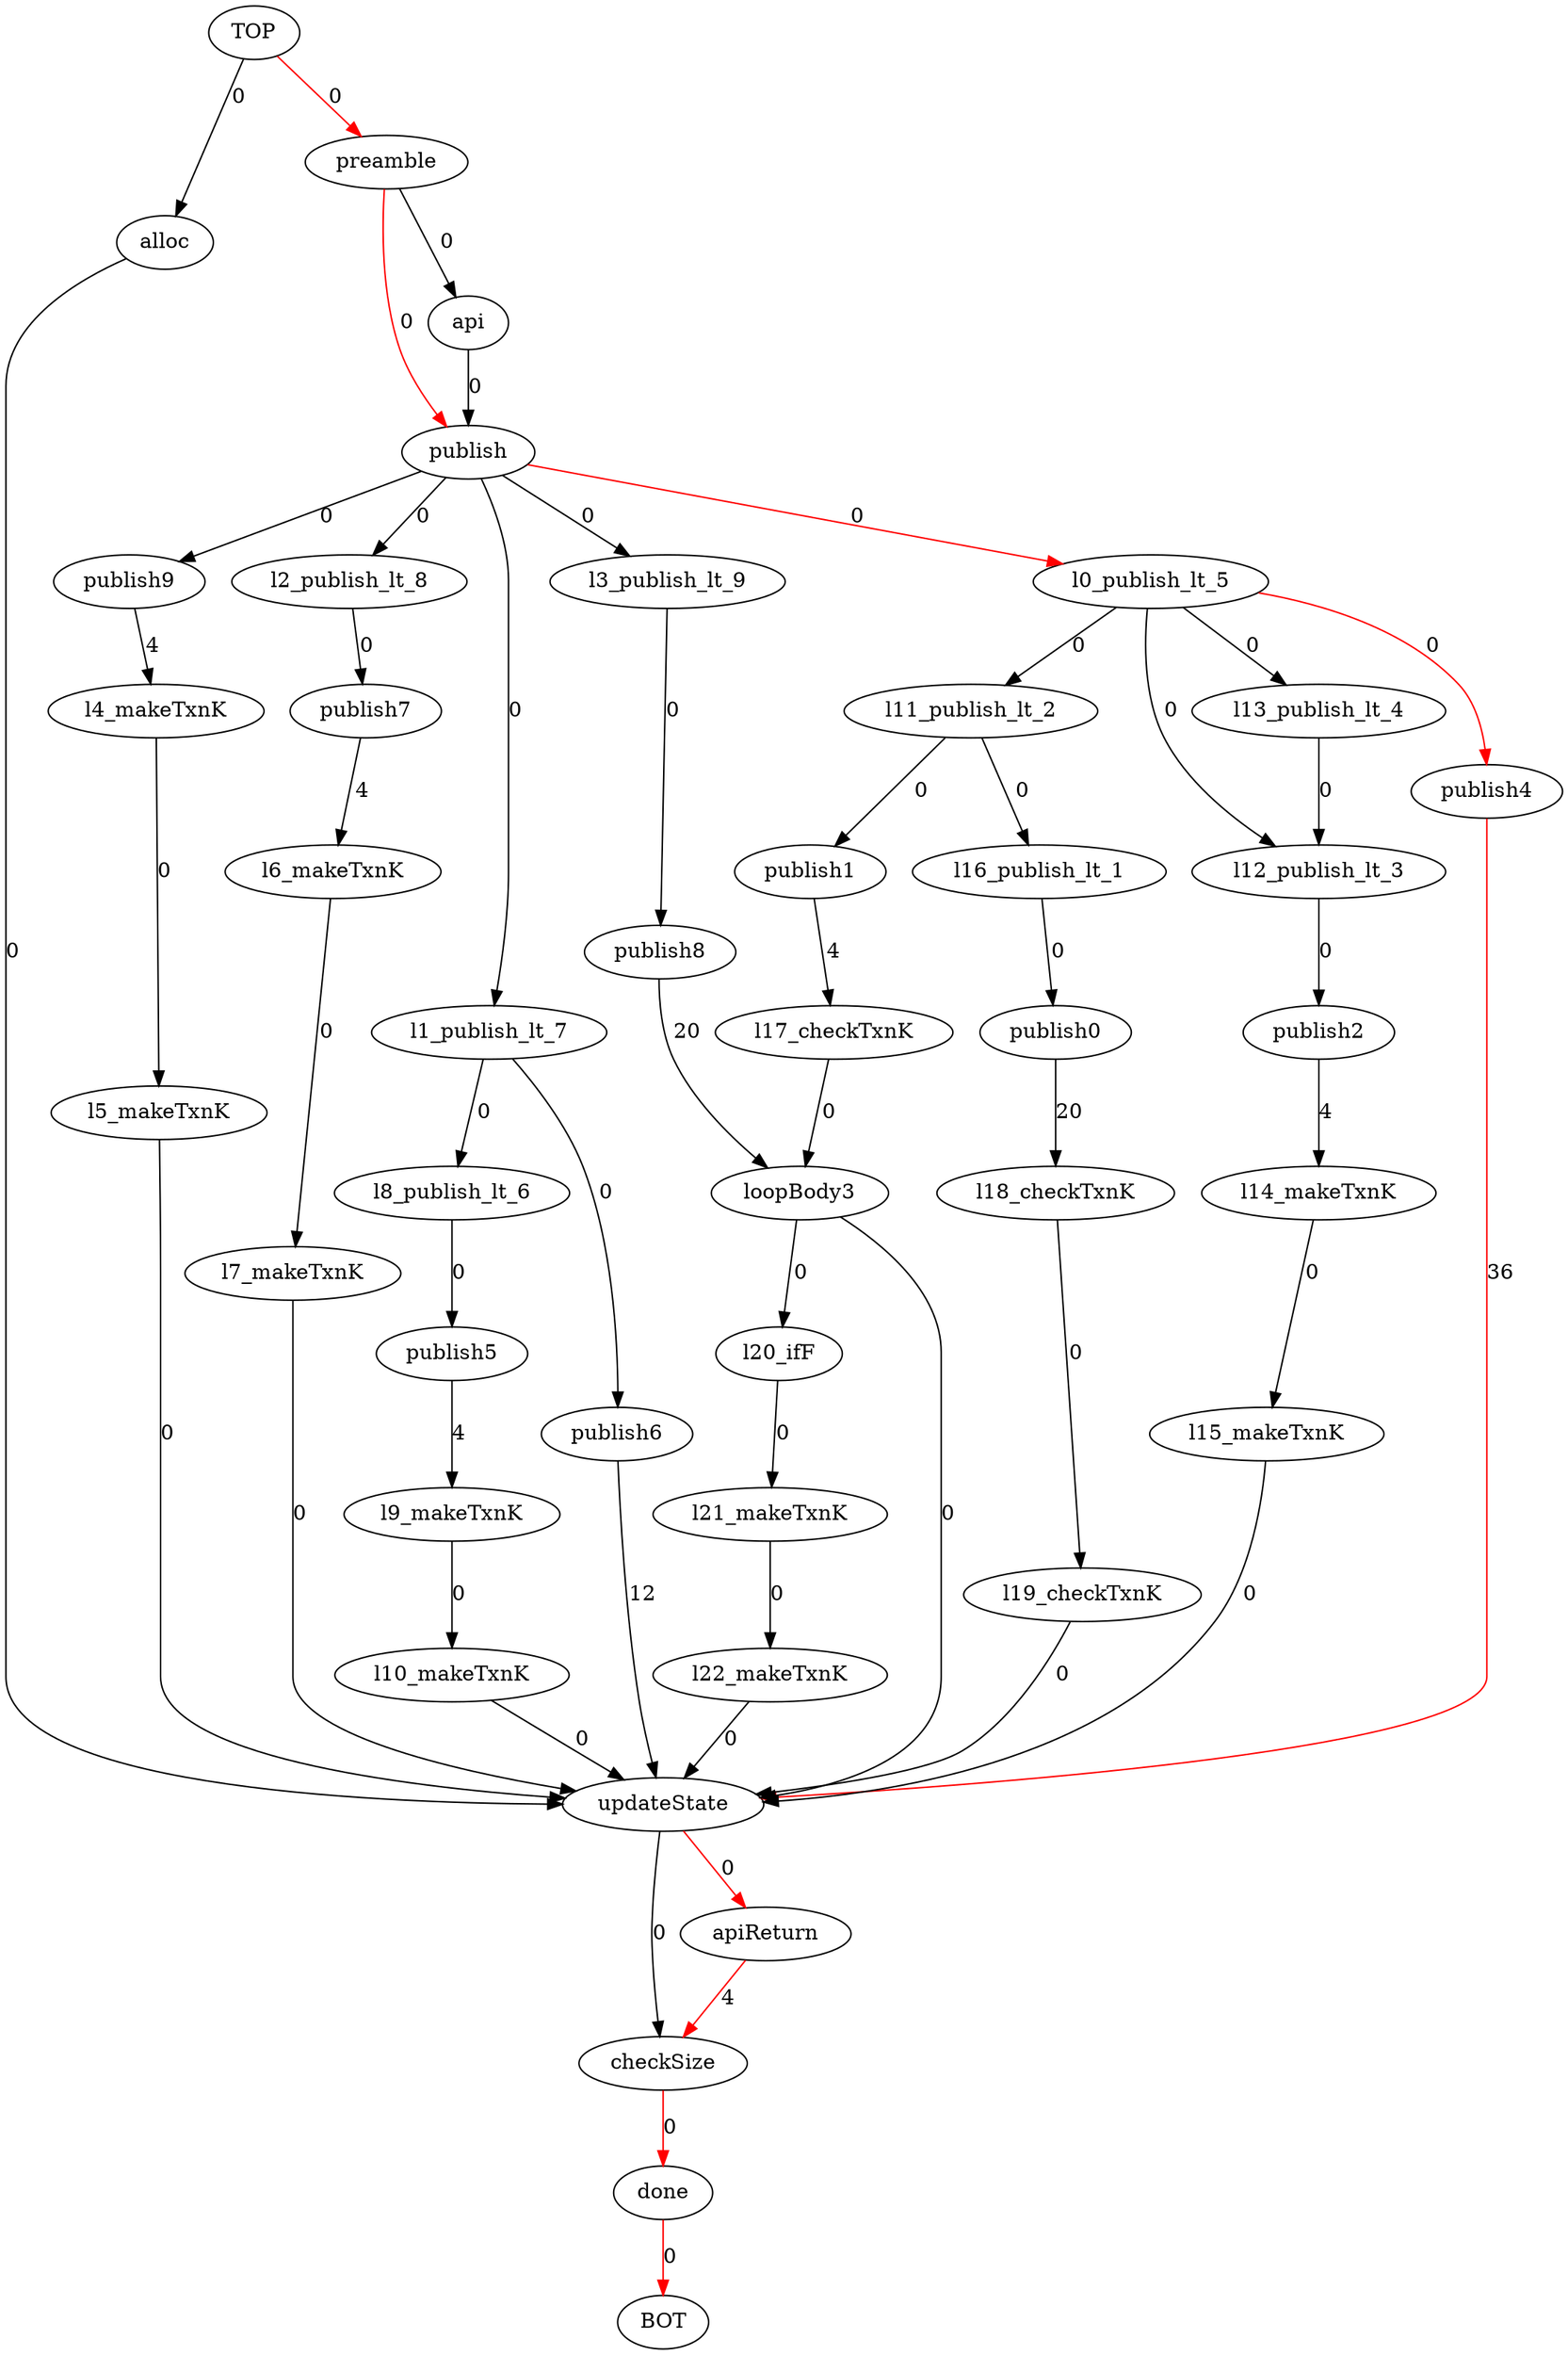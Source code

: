 // This file is in the DOT file format. Upload or copy it into a Graphviz engine, such as https://dreampuf.github.io/GraphvizOnline
digraph {
"TOP" -> "alloc" [label="0"];
"TOP" -> "preamble" [label="0",color=red];
"alloc" -> "updateState" [label="0"];
"api" -> "publish" [label="0"];
"apiReturn" -> "checkSize" [label="4",color=red];
"checkSize" -> "done" [label="0",color=red];
"done" -> "BOT" [label="0",color=red];
"l0_publish_lt_5" -> "l11_publish_lt_2" [label="0"];
"l0_publish_lt_5" -> "l12_publish_lt_3" [label="0"];
"l0_publish_lt_5" -> "l13_publish_lt_4" [label="0"];
"l0_publish_lt_5" -> "publish4" [label="0",color=red];
"l10_makeTxnK" -> "updateState" [label="0"];
"l11_publish_lt_2" -> "l16_publish_lt_1" [label="0"];
"l11_publish_lt_2" -> "publish1" [label="0"];
"l12_publish_lt_3" -> "publish2" [label="0"];
"l13_publish_lt_4" -> "l12_publish_lt_3" [label="0"];
"l14_makeTxnK" -> "l15_makeTxnK" [label="0"];
"l15_makeTxnK" -> "updateState" [label="0"];
"l16_publish_lt_1" -> "publish0" [label="0"];
"l17_checkTxnK" -> "loopBody3" [label="0"];
"l18_checkTxnK" -> "l19_checkTxnK" [label="0"];
"l19_checkTxnK" -> "updateState" [label="0"];
"l1_publish_lt_7" -> "l8_publish_lt_6" [label="0"];
"l1_publish_lt_7" -> "publish6" [label="0"];
"l20_ifF" -> "l21_makeTxnK" [label="0"];
"l21_makeTxnK" -> "l22_makeTxnK" [label="0"];
"l22_makeTxnK" -> "updateState" [label="0"];
"l2_publish_lt_8" -> "publish7" [label="0"];
"l3_publish_lt_9" -> "publish8" [label="0"];
"l4_makeTxnK" -> "l5_makeTxnK" [label="0"];
"l5_makeTxnK" -> "updateState" [label="0"];
"l6_makeTxnK" -> "l7_makeTxnK" [label="0"];
"l7_makeTxnK" -> "updateState" [label="0"];
"l8_publish_lt_6" -> "publish5" [label="0"];
"l9_makeTxnK" -> "l10_makeTxnK" [label="0"];
"loopBody3" -> "l20_ifF" [label="0"];
"loopBody3" -> "updateState" [label="0"];
"preamble" -> "api" [label="0"];
"preamble" -> "publish" [label="0",color=red];
"publish" -> "l0_publish_lt_5" [label="0",color=red];
"publish" -> "l1_publish_lt_7" [label="0"];
"publish" -> "l2_publish_lt_8" [label="0"];
"publish" -> "l3_publish_lt_9" [label="0"];
"publish" -> "publish9" [label="0"];
"publish0" -> "l18_checkTxnK" [label="20"];
"publish1" -> "l17_checkTxnK" [label="4"];
"publish2" -> "l14_makeTxnK" [label="4"];
"publish4" -> "updateState" [label="36",color=red];
"publish5" -> "l9_makeTxnK" [label="4"];
"publish6" -> "updateState" [label="12"];
"publish7" -> "l6_makeTxnK" [label="4"];
"publish8" -> "loopBody3" [label="20"];
"publish9" -> "l4_makeTxnK" [label="4"];
"updateState" -> "apiReturn" [label="0",color=red];
"updateState" -> "checkSize" [label="0"];
}